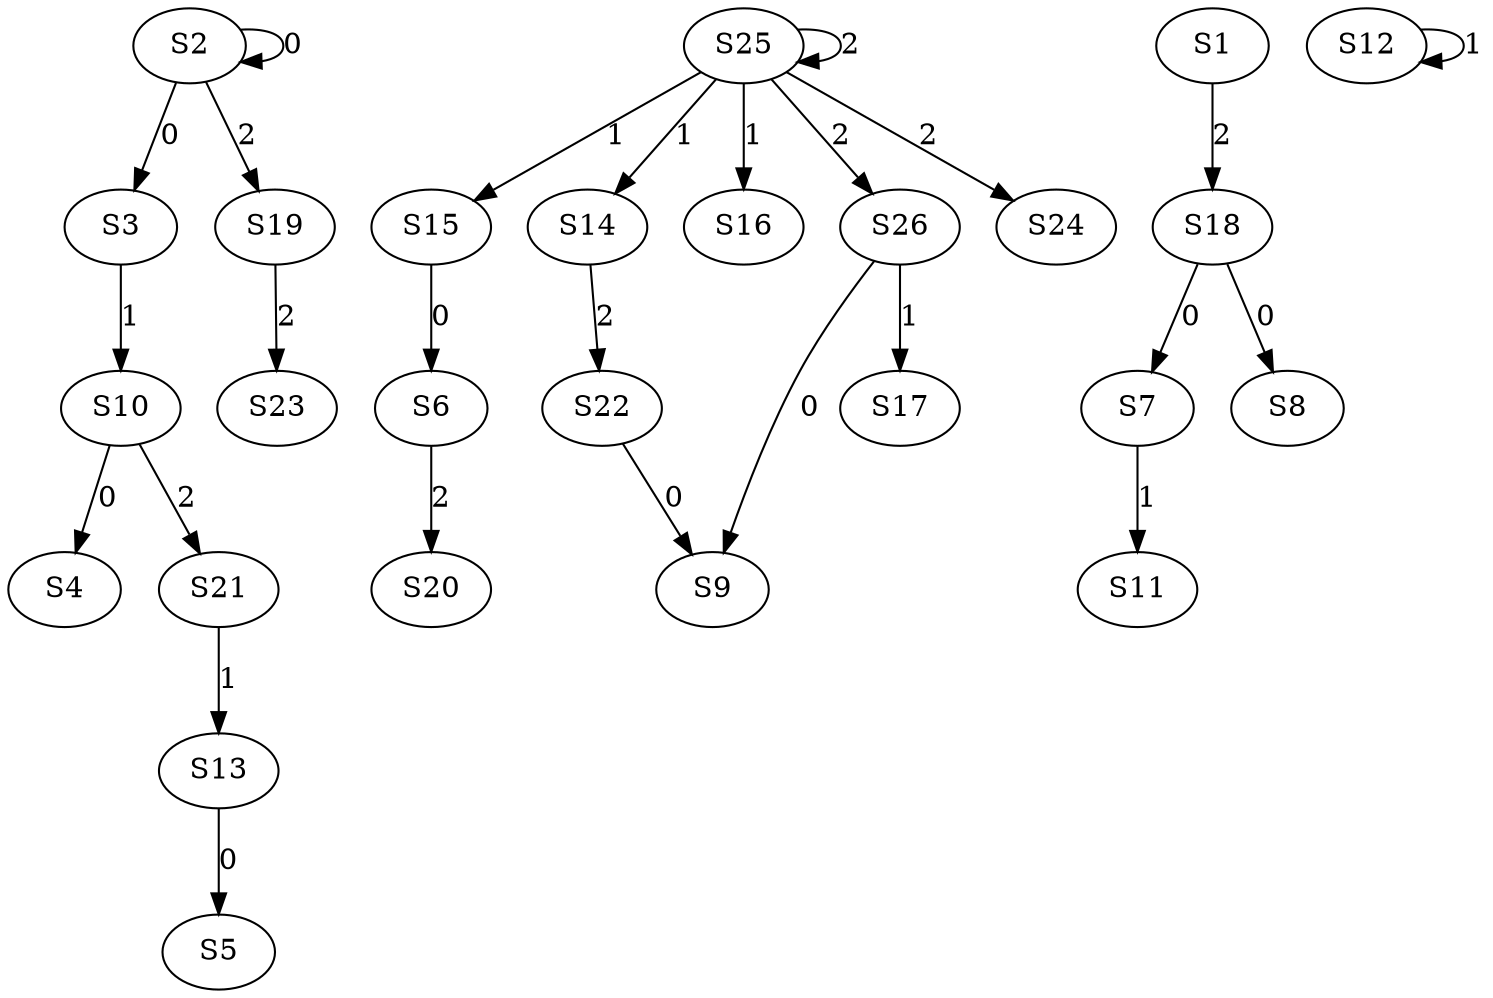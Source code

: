 strict digraph {
	S2 -> S2 [ label = 0 ];
	S2 -> S3 [ label = 0 ];
	S10 -> S4 [ label = 0 ];
	S13 -> S5 [ label = 0 ];
	S15 -> S6 [ label = 0 ];
	S18 -> S7 [ label = 0 ];
	S18 -> S8 [ label = 0 ];
	S22 -> S9 [ label = 0 ];
	S3 -> S10 [ label = 1 ];
	S7 -> S11 [ label = 1 ];
	S12 -> S12 [ label = 1 ];
	S21 -> S13 [ label = 1 ];
	S25 -> S14 [ label = 1 ];
	S25 -> S15 [ label = 1 ];
	S25 -> S16 [ label = 1 ];
	S26 -> S17 [ label = 1 ];
	S1 -> S18 [ label = 2 ];
	S2 -> S19 [ label = 2 ];
	S6 -> S20 [ label = 2 ];
	S10 -> S21 [ label = 2 ];
	S14 -> S22 [ label = 2 ];
	S19 -> S23 [ label = 2 ];
	S25 -> S24 [ label = 2 ];
	S25 -> S25 [ label = 2 ];
	S25 -> S26 [ label = 2 ];
	S26 -> S9 [ label = 0 ];
}
